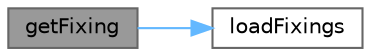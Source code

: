 digraph "getFixing"
{
 // INTERACTIVE_SVG=YES
 // LATEX_PDF_SIZE
  bgcolor="transparent";
  edge [fontname=Helvetica,fontsize=10,labelfontname=Helvetica,labelfontsize=10];
  node [fontname=Helvetica,fontsize=10,shape=box,height=0.2,width=0.4];
  rankdir="LR";
  Node1 [label="getFixing",height=0.2,width=0.4,color="gray40", fillcolor="grey60", style="filled", fontcolor="black",tooltip="Default implementation for getFixing."];
  Node1 -> Node2 [color="steelblue1",style="solid"];
  Node2 [label="loadFixings",height=0.2,width=0.4,color="grey40", fillcolor="white", style="filled",URL="$classore_1_1data_1_1_loader.html#a843cedb8bd4ec68e84f9d478ba263f5b",tooltip=" "];
}
